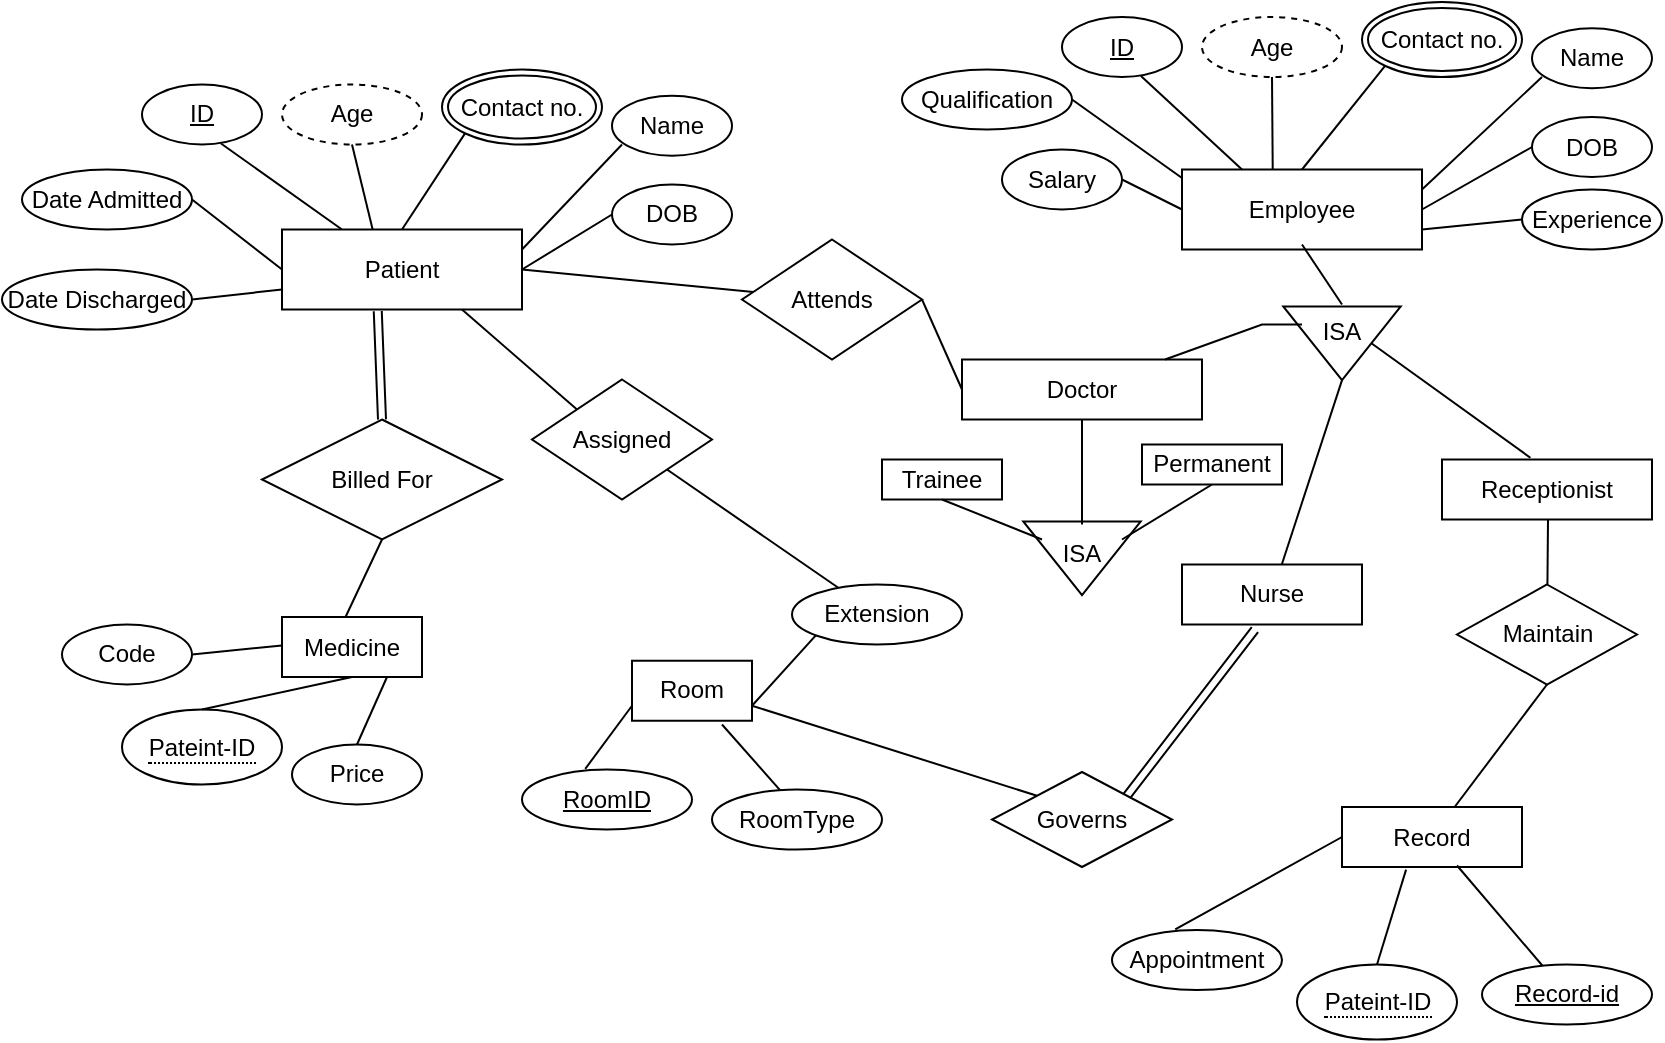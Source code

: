<mxfile version="21.1.1" type="github">
  <diagram id="R2lEEEUBdFMjLlhIrx00" name="Page-1">
    <mxGraphModel dx="1176" dy="494" grid="1" gridSize="10" guides="1" tooltips="1" connect="1" arrows="1" fold="1" page="1" pageScale="1" pageWidth="850" pageHeight="1100" math="0" shadow="0" extFonts="Permanent Marker^https://fonts.googleapis.com/css?family=Permanent+Marker">
      <root>
        <mxCell id="0" />
        <mxCell id="1" parent="0" />
        <mxCell id="MblhXW4FeHC3q5jAXZY6-1" value="Patient" style="rounded=0;whiteSpace=wrap;html=1;" vertex="1" parent="1">
          <mxGeometry x="150" y="343.75" width="120" height="40" as="geometry" />
        </mxCell>
        <mxCell id="MblhXW4FeHC3q5jAXZY6-2" value="&lt;u&gt;ID&lt;/u&gt;" style="ellipse;whiteSpace=wrap;html=1;" vertex="1" parent="1">
          <mxGeometry x="80" y="271.25" width="60" height="30" as="geometry" />
        </mxCell>
        <mxCell id="MblhXW4FeHC3q5jAXZY6-3" value="" style="endArrow=none;html=1;rounded=0;entryX=0.658;entryY=0.983;entryDx=0;entryDy=0;entryPerimeter=0;exitX=0.25;exitY=0;exitDx=0;exitDy=0;" edge="1" parent="1" source="MblhXW4FeHC3q5jAXZY6-1" target="MblhXW4FeHC3q5jAXZY6-2">
          <mxGeometry width="50" height="50" relative="1" as="geometry">
            <mxPoint x="400" y="491.25" as="sourcePoint" />
            <mxPoint x="450" y="441.25" as="targetPoint" />
          </mxGeometry>
        </mxCell>
        <mxCell id="MblhXW4FeHC3q5jAXZY6-12" value="" style="endArrow=none;html=1;rounded=0;entryX=1;entryY=0.25;entryDx=0;entryDy=0;" edge="1" parent="1" target="MblhXW4FeHC3q5jAXZY6-1">
          <mxGeometry width="50" height="50" relative="1" as="geometry">
            <mxPoint x="320" y="301.25" as="sourcePoint" />
            <mxPoint x="430" y="421.25" as="targetPoint" />
          </mxGeometry>
        </mxCell>
        <mxCell id="MblhXW4FeHC3q5jAXZY6-16" value="" style="endArrow=none;html=1;rounded=0;entryX=1;entryY=0.5;entryDx=0;entryDy=0;exitX=0;exitY=0.5;exitDx=0;exitDy=0;" edge="1" parent="1" source="MblhXW4FeHC3q5jAXZY6-76" target="MblhXW4FeHC3q5jAXZY6-1">
          <mxGeometry width="50" height="50" relative="1" as="geometry">
            <mxPoint x="318.2" y="345.898" as="sourcePoint" />
            <mxPoint x="150" y="401.75" as="targetPoint" />
          </mxGeometry>
        </mxCell>
        <mxCell id="MblhXW4FeHC3q5jAXZY6-18" value="Age" style="ellipse;whiteSpace=wrap;html=1;align=center;dashed=1;" vertex="1" parent="1">
          <mxGeometry x="150" y="271.25" width="70" height="30" as="geometry" />
        </mxCell>
        <mxCell id="MblhXW4FeHC3q5jAXZY6-19" value="" style="endArrow=none;html=1;rounded=0;exitX=0.5;exitY=1;exitDx=0;exitDy=0;entryX=0.378;entryY=0.004;entryDx=0;entryDy=0;entryPerimeter=0;" edge="1" parent="1" source="MblhXW4FeHC3q5jAXZY6-18" target="MblhXW4FeHC3q5jAXZY6-1">
          <mxGeometry width="50" height="50" relative="1" as="geometry">
            <mxPoint x="100" y="349.25" as="sourcePoint" />
            <mxPoint x="160" y="374.25" as="targetPoint" />
          </mxGeometry>
        </mxCell>
        <mxCell id="MblhXW4FeHC3q5jAXZY6-20" value="Contact no." style="ellipse;shape=doubleEllipse;margin=3;whiteSpace=wrap;html=1;align=center;" vertex="1" parent="1">
          <mxGeometry x="230" y="263.75" width="80" height="37.5" as="geometry" />
        </mxCell>
        <mxCell id="MblhXW4FeHC3q5jAXZY6-21" value="" style="endArrow=none;html=1;rounded=0;exitX=0;exitY=1;exitDx=0;exitDy=0;entryX=0.5;entryY=0;entryDx=0;entryDy=0;" edge="1" parent="1" source="MblhXW4FeHC3q5jAXZY6-20" target="MblhXW4FeHC3q5jAXZY6-1">
          <mxGeometry width="50" height="50" relative="1" as="geometry">
            <mxPoint x="195" y="311.25" as="sourcePoint" />
            <mxPoint x="210" y="341.25" as="targetPoint" />
          </mxGeometry>
        </mxCell>
        <mxCell id="MblhXW4FeHC3q5jAXZY6-25" value="" style="endArrow=none;html=1;rounded=0;entryX=0;entryY=0.5;entryDx=0;entryDy=0;exitX=1;exitY=0.5;exitDx=0;exitDy=0;" edge="1" parent="1" source="MblhXW4FeHC3q5jAXZY6-77" target="MblhXW4FeHC3q5jAXZY6-1">
          <mxGeometry width="50" height="50" relative="1" as="geometry">
            <mxPoint x="100" y="331.25" as="sourcePoint" />
            <mxPoint x="430" y="411.25" as="targetPoint" />
          </mxGeometry>
        </mxCell>
        <mxCell id="MblhXW4FeHC3q5jAXZY6-26" value="" style="endArrow=none;html=1;rounded=0;entryX=1;entryY=0.5;entryDx=0;entryDy=0;exitX=0;exitY=0.75;exitDx=0;exitDy=0;" edge="1" parent="1" source="MblhXW4FeHC3q5jAXZY6-1" target="MblhXW4FeHC3q5jAXZY6-78">
          <mxGeometry width="50" height="50" relative="1" as="geometry">
            <mxPoint x="380" y="461.25" as="sourcePoint" />
            <mxPoint x="110" y="376.25" as="targetPoint" />
          </mxGeometry>
        </mxCell>
        <mxCell id="MblhXW4FeHC3q5jAXZY6-27" value="Attends" style="rhombus;whiteSpace=wrap;html=1;" vertex="1" parent="1">
          <mxGeometry x="380" y="348.75" width="90" height="60" as="geometry" />
        </mxCell>
        <mxCell id="MblhXW4FeHC3q5jAXZY6-28" value="" style="endArrow=none;html=1;rounded=0;exitX=1;exitY=0.5;exitDx=0;exitDy=0;" edge="1" parent="1" source="MblhXW4FeHC3q5jAXZY6-1" target="MblhXW4FeHC3q5jAXZY6-27">
          <mxGeometry width="50" height="50" relative="1" as="geometry">
            <mxPoint x="380" y="461.25" as="sourcePoint" />
            <mxPoint x="430" y="411.25" as="targetPoint" />
          </mxGeometry>
        </mxCell>
        <mxCell id="MblhXW4FeHC3q5jAXZY6-55" value="Doctor" style="rounded=0;whiteSpace=wrap;html=1;" vertex="1" parent="1">
          <mxGeometry x="490" y="408.75" width="120" height="30" as="geometry" />
        </mxCell>
        <mxCell id="MblhXW4FeHC3q5jAXZY6-56" value="" style="endArrow=none;html=1;rounded=0;exitX=0;exitY=0.5;exitDx=0;exitDy=0;entryX=1;entryY=0.5;entryDx=0;entryDy=0;" edge="1" parent="1" source="MblhXW4FeHC3q5jAXZY6-55" target="MblhXW4FeHC3q5jAXZY6-27">
          <mxGeometry width="50" height="50" relative="1" as="geometry">
            <mxPoint x="430" y="461.25" as="sourcePoint" />
            <mxPoint x="480" y="411.25" as="targetPoint" />
          </mxGeometry>
        </mxCell>
        <mxCell id="MblhXW4FeHC3q5jAXZY6-58" value="" style="triangle;whiteSpace=wrap;html=1;rotation=90;" vertex="1" parent="1">
          <mxGeometry x="661.57" y="371.25" width="36.87" height="58.75" as="geometry" />
        </mxCell>
        <mxCell id="MblhXW4FeHC3q5jAXZY6-59" value="ISA" style="text;html=1;strokeColor=none;fillColor=none;align=center;verticalAlign=middle;whiteSpace=wrap;rounded=0;" vertex="1" parent="1">
          <mxGeometry x="650" y="381.25" width="60" height="27.5" as="geometry" />
        </mxCell>
        <mxCell id="MblhXW4FeHC3q5jAXZY6-75" value="Name" style="ellipse;whiteSpace=wrap;html=1;" vertex="1" parent="1">
          <mxGeometry x="315" y="276.88" width="60" height="30" as="geometry" />
        </mxCell>
        <mxCell id="MblhXW4FeHC3q5jAXZY6-76" value="DOB" style="ellipse;whiteSpace=wrap;html=1;" vertex="1" parent="1">
          <mxGeometry x="315" y="321.25" width="60" height="30" as="geometry" />
        </mxCell>
        <mxCell id="MblhXW4FeHC3q5jAXZY6-77" value="Date Admitted" style="ellipse;whiteSpace=wrap;html=1;" vertex="1" parent="1">
          <mxGeometry x="20" y="313.75" width="85" height="30" as="geometry" />
        </mxCell>
        <mxCell id="MblhXW4FeHC3q5jAXZY6-78" value="Date Discharged" style="ellipse;whiteSpace=wrap;html=1;" vertex="1" parent="1">
          <mxGeometry x="10" y="363.75" width="95" height="30" as="geometry" />
        </mxCell>
        <mxCell id="MblhXW4FeHC3q5jAXZY6-94" value="Employee" style="rounded=0;whiteSpace=wrap;html=1;" vertex="1" parent="1">
          <mxGeometry x="600" y="313.75" width="120" height="40" as="geometry" />
        </mxCell>
        <mxCell id="MblhXW4FeHC3q5jAXZY6-95" value="&lt;u&gt;ID&lt;/u&gt;" style="ellipse;whiteSpace=wrap;html=1;" vertex="1" parent="1">
          <mxGeometry x="540" y="237.5" width="60" height="30" as="geometry" />
        </mxCell>
        <mxCell id="MblhXW4FeHC3q5jAXZY6-96" value="" style="endArrow=none;html=1;rounded=0;entryX=0.658;entryY=0.983;entryDx=0;entryDy=0;entryPerimeter=0;exitX=0.25;exitY=0;exitDx=0;exitDy=0;" edge="1" source="MblhXW4FeHC3q5jAXZY6-94" target="MblhXW4FeHC3q5jAXZY6-95" parent="1">
          <mxGeometry width="50" height="50" relative="1" as="geometry">
            <mxPoint x="860" y="457.5" as="sourcePoint" />
            <mxPoint x="910" y="407.5" as="targetPoint" />
          </mxGeometry>
        </mxCell>
        <mxCell id="MblhXW4FeHC3q5jAXZY6-97" value="" style="endArrow=none;html=1;rounded=0;entryX=1;entryY=0.25;entryDx=0;entryDy=0;" edge="1" target="MblhXW4FeHC3q5jAXZY6-94" parent="1">
          <mxGeometry width="50" height="50" relative="1" as="geometry">
            <mxPoint x="780" y="267.5" as="sourcePoint" />
            <mxPoint x="890" y="387.5" as="targetPoint" />
          </mxGeometry>
        </mxCell>
        <mxCell id="MblhXW4FeHC3q5jAXZY6-98" value="" style="endArrow=none;html=1;rounded=0;entryX=1;entryY=0.5;entryDx=0;entryDy=0;exitX=0;exitY=0.5;exitDx=0;exitDy=0;" edge="1" source="MblhXW4FeHC3q5jAXZY6-106" target="MblhXW4FeHC3q5jAXZY6-94" parent="1">
          <mxGeometry width="50" height="50" relative="1" as="geometry">
            <mxPoint x="778.2" y="312.148" as="sourcePoint" />
            <mxPoint x="610" y="368" as="targetPoint" />
          </mxGeometry>
        </mxCell>
        <mxCell id="MblhXW4FeHC3q5jAXZY6-99" value="Age" style="ellipse;whiteSpace=wrap;html=1;align=center;dashed=1;" vertex="1" parent="1">
          <mxGeometry x="610" y="237.5" width="70" height="30" as="geometry" />
        </mxCell>
        <mxCell id="MblhXW4FeHC3q5jAXZY6-100" value="" style="endArrow=none;html=1;rounded=0;exitX=0.5;exitY=1;exitDx=0;exitDy=0;entryX=0.378;entryY=0.004;entryDx=0;entryDy=0;entryPerimeter=0;" edge="1" source="MblhXW4FeHC3q5jAXZY6-99" target="MblhXW4FeHC3q5jAXZY6-94" parent="1">
          <mxGeometry width="50" height="50" relative="1" as="geometry">
            <mxPoint x="560" y="315.5" as="sourcePoint" />
            <mxPoint x="620" y="340.5" as="targetPoint" />
          </mxGeometry>
        </mxCell>
        <mxCell id="MblhXW4FeHC3q5jAXZY6-101" value="Contact no." style="ellipse;shape=doubleEllipse;margin=3;whiteSpace=wrap;html=1;align=center;" vertex="1" parent="1">
          <mxGeometry x="690" y="230" width="80" height="37.5" as="geometry" />
        </mxCell>
        <mxCell id="MblhXW4FeHC3q5jAXZY6-102" value="" style="endArrow=none;html=1;rounded=0;exitX=0;exitY=1;exitDx=0;exitDy=0;entryX=0.5;entryY=0;entryDx=0;entryDy=0;" edge="1" source="MblhXW4FeHC3q5jAXZY6-101" parent="1" target="MblhXW4FeHC3q5jAXZY6-94">
          <mxGeometry width="50" height="50" relative="1" as="geometry">
            <mxPoint x="655" y="277.5" as="sourcePoint" />
            <mxPoint x="670" y="311.25" as="targetPoint" />
          </mxGeometry>
        </mxCell>
        <mxCell id="MblhXW4FeHC3q5jAXZY6-105" value="Name" style="ellipse;whiteSpace=wrap;html=1;" vertex="1" parent="1">
          <mxGeometry x="775" y="243.13" width="60" height="30" as="geometry" />
        </mxCell>
        <mxCell id="MblhXW4FeHC3q5jAXZY6-106" value="DOB" style="ellipse;whiteSpace=wrap;html=1;" vertex="1" parent="1">
          <mxGeometry x="775" y="287.5" width="60" height="30" as="geometry" />
        </mxCell>
        <mxCell id="MblhXW4FeHC3q5jAXZY6-111" value="" style="endArrow=none;html=1;rounded=0;entryX=0;entryY=0.5;entryDx=0;entryDy=0;exitX=1;exitY=0.5;exitDx=0;exitDy=0;" edge="1" parent="1" source="MblhXW4FeHC3q5jAXZY6-112">
          <mxGeometry width="50" height="50" relative="1" as="geometry">
            <mxPoint x="550" y="285" as="sourcePoint" />
            <mxPoint x="600" y="318" as="targetPoint" />
          </mxGeometry>
        </mxCell>
        <mxCell id="MblhXW4FeHC3q5jAXZY6-112" value="Qualification" style="ellipse;whiteSpace=wrap;html=1;" vertex="1" parent="1">
          <mxGeometry x="460" y="263.75" width="85" height="30" as="geometry" />
        </mxCell>
        <mxCell id="MblhXW4FeHC3q5jAXZY6-118" value="Experience" style="ellipse;whiteSpace=wrap;html=1;" vertex="1" parent="1">
          <mxGeometry x="770" y="323.75" width="70" height="30" as="geometry" />
        </mxCell>
        <mxCell id="MblhXW4FeHC3q5jAXZY6-119" value="" style="endArrow=none;html=1;rounded=0;entryX=1;entryY=0.75;entryDx=0;entryDy=0;exitX=0;exitY=0.5;exitDx=0;exitDy=0;" edge="1" parent="1" source="MblhXW4FeHC3q5jAXZY6-118" target="MblhXW4FeHC3q5jAXZY6-94">
          <mxGeometry width="50" height="50" relative="1" as="geometry">
            <mxPoint x="790" y="309.37" as="sourcePoint" />
            <mxPoint x="720" y="366.12" as="targetPoint" />
          </mxGeometry>
        </mxCell>
        <mxCell id="MblhXW4FeHC3q5jAXZY6-120" value="Salary" style="ellipse;whiteSpace=wrap;html=1;" vertex="1" parent="1">
          <mxGeometry x="510" y="303.75" width="60" height="30" as="geometry" />
        </mxCell>
        <mxCell id="MblhXW4FeHC3q5jAXZY6-121" value="" style="endArrow=none;html=1;rounded=0;entryX=1;entryY=0.5;entryDx=0;entryDy=0;exitX=0;exitY=0.5;exitDx=0;exitDy=0;" edge="1" parent="1" target="MblhXW4FeHC3q5jAXZY6-120" source="MblhXW4FeHC3q5jAXZY6-94">
          <mxGeometry width="50" height="50" relative="1" as="geometry">
            <mxPoint x="640" y="324.25" as="sourcePoint" />
            <mxPoint x="920" y="417.5" as="targetPoint" />
          </mxGeometry>
        </mxCell>
        <mxCell id="MblhXW4FeHC3q5jAXZY6-122" value="" style="endArrow=none;html=1;rounded=0;" edge="1" parent="1" source="MblhXW4FeHC3q5jAXZY6-55">
          <mxGeometry width="50" height="50" relative="1" as="geometry">
            <mxPoint x="430" y="421.25" as="sourcePoint" />
            <mxPoint x="640" y="391.25" as="targetPoint" />
            <Array as="points">
              <mxPoint x="640" y="391.25" />
              <mxPoint x="660" y="391.25" />
            </Array>
          </mxGeometry>
        </mxCell>
        <mxCell id="MblhXW4FeHC3q5jAXZY6-124" value="" style="endArrow=none;html=1;rounded=0;entryX=0.5;entryY=0;entryDx=0;entryDy=0;" edge="1" parent="1" target="MblhXW4FeHC3q5jAXZY6-59">
          <mxGeometry width="50" height="50" relative="1" as="geometry">
            <mxPoint x="660" y="351.25" as="sourcePoint" />
            <mxPoint x="930" y="427.5" as="targetPoint" />
          </mxGeometry>
        </mxCell>
        <mxCell id="MblhXW4FeHC3q5jAXZY6-125" value="" style="triangle;whiteSpace=wrap;html=1;rotation=90;" vertex="1" parent="1">
          <mxGeometry x="531.57" y="478.75" width="36.87" height="58.75" as="geometry" />
        </mxCell>
        <mxCell id="MblhXW4FeHC3q5jAXZY6-126" value="ISA" style="text;html=1;strokeColor=none;fillColor=none;align=center;verticalAlign=middle;whiteSpace=wrap;rounded=0;" vertex="1" parent="1">
          <mxGeometry x="530.0" y="491.25" width="40" height="30" as="geometry" />
        </mxCell>
        <mxCell id="MblhXW4FeHC3q5jAXZY6-127" value="" style="endArrow=none;html=1;rounded=0;entryX=0.5;entryY=0;entryDx=0;entryDy=0;exitX=0.5;exitY=1;exitDx=0;exitDy=0;" edge="1" parent="1" source="MblhXW4FeHC3q5jAXZY6-55" target="MblhXW4FeHC3q5jAXZY6-126">
          <mxGeometry width="50" height="50" relative="1" as="geometry">
            <mxPoint x="583" y="418.75" as="sourcePoint" />
            <mxPoint x="650" y="358.75" as="targetPoint" />
          </mxGeometry>
        </mxCell>
        <mxCell id="MblhXW4FeHC3q5jAXZY6-130" value="Permanent" style="rounded=0;whiteSpace=wrap;html=1;" vertex="1" parent="1">
          <mxGeometry x="580" y="451.25" width="70" height="20" as="geometry" />
        </mxCell>
        <mxCell id="MblhXW4FeHC3q5jAXZY6-131" value="Trainee" style="rounded=0;whiteSpace=wrap;html=1;" vertex="1" parent="1">
          <mxGeometry x="450" y="458.75" width="60" height="20" as="geometry" />
        </mxCell>
        <mxCell id="MblhXW4FeHC3q5jAXZY6-133" value="" style="endArrow=none;html=1;rounded=0;exitX=0.5;exitY=1;exitDx=0;exitDy=0;" edge="1" parent="1" source="MblhXW4FeHC3q5jAXZY6-131">
          <mxGeometry width="50" height="50" relative="1" as="geometry">
            <mxPoint x="410" y="428.75" as="sourcePoint" />
            <mxPoint x="530" y="498.75" as="targetPoint" />
          </mxGeometry>
        </mxCell>
        <mxCell id="MblhXW4FeHC3q5jAXZY6-135" value="" style="endArrow=none;html=1;rounded=0;exitX=0.5;exitY=1;exitDx=0;exitDy=0;" edge="1" parent="1" source="MblhXW4FeHC3q5jAXZY6-130">
          <mxGeometry width="50" height="50" relative="1" as="geometry">
            <mxPoint x="490" y="488.75" as="sourcePoint" />
            <mxPoint x="570" y="498.75" as="targetPoint" />
          </mxGeometry>
        </mxCell>
        <mxCell id="MblhXW4FeHC3q5jAXZY6-136" value="Nurse" style="rounded=0;whiteSpace=wrap;html=1;" vertex="1" parent="1">
          <mxGeometry x="600" y="511.25" width="90" height="30" as="geometry" />
        </mxCell>
        <mxCell id="MblhXW4FeHC3q5jAXZY6-138" value="" style="endArrow=none;html=1;rounded=0;entryX=1;entryY=0.5;entryDx=0;entryDy=0;" edge="1" parent="1" source="MblhXW4FeHC3q5jAXZY6-136" target="MblhXW4FeHC3q5jAXZY6-58">
          <mxGeometry width="50" height="50" relative="1" as="geometry">
            <mxPoint x="680" y="521.25" as="sourcePoint" />
            <mxPoint x="396" y="385.25" as="targetPoint" />
          </mxGeometry>
        </mxCell>
        <mxCell id="MblhXW4FeHC3q5jAXZY6-140" value="Room" style="rounded=0;whiteSpace=wrap;html=1;" vertex="1" parent="1">
          <mxGeometry x="325" y="559.37" width="60" height="30" as="geometry" />
        </mxCell>
        <mxCell id="MblhXW4FeHC3q5jAXZY6-147" value="" style="endArrow=none;html=1;rounded=0;exitX=0.404;exitY=0.022;exitDx=0;exitDy=0;exitPerimeter=0;" edge="1" parent="1" source="MblhXW4FeHC3q5jAXZY6-148">
          <mxGeometry width="50" height="50" relative="1" as="geometry">
            <mxPoint x="370" y="647.49" as="sourcePoint" />
            <mxPoint x="370" y="591.25" as="targetPoint" />
            <Array as="points">
              <mxPoint x="370" y="591.25" />
            </Array>
          </mxGeometry>
        </mxCell>
        <mxCell id="MblhXW4FeHC3q5jAXZY6-148" value="RoomType" style="ellipse;whiteSpace=wrap;html=1;" vertex="1" parent="1">
          <mxGeometry x="365" y="623.75" width="85" height="30" as="geometry" />
        </mxCell>
        <mxCell id="MblhXW4FeHC3q5jAXZY6-149" value="" style="endArrow=none;html=1;rounded=0;entryX=1;entryY=0.75;entryDx=0;entryDy=0;exitX=0.404;exitY=0.022;exitDx=0;exitDy=0;exitPerimeter=0;" edge="1" parent="1" source="MblhXW4FeHC3q5jAXZY6-150" target="MblhXW4FeHC3q5jAXZY6-140">
          <mxGeometry width="50" height="50" relative="1" as="geometry">
            <mxPoint x="475" y="659.49" as="sourcePoint" />
            <mxPoint x="460" y="601.12" as="targetPoint" />
          </mxGeometry>
        </mxCell>
        <mxCell id="MblhXW4FeHC3q5jAXZY6-150" value="Extension" style="ellipse;whiteSpace=wrap;html=1;" vertex="1" parent="1">
          <mxGeometry x="405" y="521.25" width="85" height="30" as="geometry" />
        </mxCell>
        <mxCell id="MblhXW4FeHC3q5jAXZY6-151" value="Governs" style="rhombus;whiteSpace=wrap;html=1;" vertex="1" parent="1">
          <mxGeometry x="505.01" y="615" width="90" height="47.5" as="geometry" />
        </mxCell>
        <mxCell id="MblhXW4FeHC3q5jAXZY6-152" value="" style="shape=link;html=1;rounded=0;entryX=0.405;entryY=1.085;entryDx=0;entryDy=0;exitX=1;exitY=0;exitDx=0;exitDy=0;entryPerimeter=0;" edge="1" parent="1" source="MblhXW4FeHC3q5jAXZY6-151" target="MblhXW4FeHC3q5jAXZY6-136">
          <mxGeometry width="100" relative="1" as="geometry">
            <mxPoint x="390" y="471.25" as="sourcePoint" />
            <mxPoint x="490" y="471.25" as="targetPoint" />
          </mxGeometry>
        </mxCell>
        <mxCell id="MblhXW4FeHC3q5jAXZY6-153" value="" style="endArrow=none;html=1;rounded=0;exitX=1;exitY=0.75;exitDx=0;exitDy=0;entryX=0;entryY=0;entryDx=0;entryDy=0;" edge="1" parent="1" source="MblhXW4FeHC3q5jAXZY6-140" target="MblhXW4FeHC3q5jAXZY6-151">
          <mxGeometry width="50" height="50" relative="1" as="geometry">
            <mxPoint x="470" y="501.25" as="sourcePoint" />
            <mxPoint x="520" y="451.25" as="targetPoint" />
          </mxGeometry>
        </mxCell>
        <mxCell id="MblhXW4FeHC3q5jAXZY6-155" value="&lt;u&gt;RoomID&lt;/u&gt;" style="ellipse;whiteSpace=wrap;html=1;" vertex="1" parent="1">
          <mxGeometry x="270" y="613.75" width="85" height="30" as="geometry" />
        </mxCell>
        <mxCell id="MblhXW4FeHC3q5jAXZY6-156" value="" style="endArrow=none;html=1;rounded=0;exitX=0.372;exitY=-0.01;exitDx=0;exitDy=0;exitPerimeter=0;entryX=0;entryY=0.75;entryDx=0;entryDy=0;" edge="1" parent="1" source="MblhXW4FeHC3q5jAXZY6-155" target="MblhXW4FeHC3q5jAXZY6-140">
          <mxGeometry width="50" height="50" relative="1" as="geometry">
            <mxPoint x="470" y="501.25" as="sourcePoint" />
            <mxPoint x="520" y="451.25" as="targetPoint" />
          </mxGeometry>
        </mxCell>
        <mxCell id="MblhXW4FeHC3q5jAXZY6-157" value="Billed For" style="shape=rhombus;perimeter=rhombusPerimeter;whiteSpace=wrap;html=1;align=center;" vertex="1" parent="1">
          <mxGeometry x="140" y="438.75" width="120" height="60" as="geometry" />
        </mxCell>
        <mxCell id="MblhXW4FeHC3q5jAXZY6-160" value="" style="endArrow=none;html=1;rounded=0;entryX=0.5;entryY=1;entryDx=0;entryDy=0;" edge="1" parent="1" target="MblhXW4FeHC3q5jAXZY6-157">
          <mxGeometry relative="1" as="geometry">
            <mxPoint x="180" y="541.25" as="sourcePoint" />
            <mxPoint x="570" y="481.25" as="targetPoint" />
          </mxGeometry>
        </mxCell>
        <mxCell id="MblhXW4FeHC3q5jAXZY6-161" value="Medicine" style="rounded=0;whiteSpace=wrap;html=1;" vertex="1" parent="1">
          <mxGeometry x="150" y="537.5" width="70" height="30" as="geometry" />
        </mxCell>
        <mxCell id="MblhXW4FeHC3q5jAXZY6-162" value="" style="endArrow=none;html=1;rounded=0;entryX=1;entryY=0.5;entryDx=0;entryDy=0;exitX=0;exitY=0.75;exitDx=0;exitDy=0;" edge="1" parent="1" target="MblhXW4FeHC3q5jAXZY6-163">
          <mxGeometry width="50" height="50" relative="1" as="geometry">
            <mxPoint x="150" y="551.75" as="sourcePoint" />
            <mxPoint x="110" y="553.75" as="targetPoint" />
          </mxGeometry>
        </mxCell>
        <mxCell id="MblhXW4FeHC3q5jAXZY6-163" value="Code" style="ellipse;whiteSpace=wrap;html=1;" vertex="1" parent="1">
          <mxGeometry x="40" y="541.25" width="65" height="30" as="geometry" />
        </mxCell>
        <mxCell id="MblhXW4FeHC3q5jAXZY6-164" value="&lt;span style=&quot;border-bottom: 1px dotted&quot;&gt;Pateint-ID&lt;/span&gt;" style="ellipse;whiteSpace=wrap;html=1;align=center;" vertex="1" parent="1">
          <mxGeometry x="70" y="583.75" width="80" height="37.5" as="geometry" />
        </mxCell>
        <mxCell id="MblhXW4FeHC3q5jAXZY6-165" value="" style="endArrow=none;html=1;rounded=0;entryX=0.5;entryY=1;entryDx=0;entryDy=0;exitX=0.5;exitY=0;exitDx=0;exitDy=0;" edge="1" parent="1" source="MblhXW4FeHC3q5jAXZY6-164" target="MblhXW4FeHC3q5jAXZY6-161">
          <mxGeometry width="50" height="50" relative="1" as="geometry">
            <mxPoint x="470" y="501.25" as="sourcePoint" />
            <mxPoint x="520" y="451.25" as="targetPoint" />
          </mxGeometry>
        </mxCell>
        <mxCell id="MblhXW4FeHC3q5jAXZY6-166" value="Price" style="ellipse;whiteSpace=wrap;html=1;" vertex="1" parent="1">
          <mxGeometry x="155" y="601.25" width="65" height="30" as="geometry" />
        </mxCell>
        <mxCell id="MblhXW4FeHC3q5jAXZY6-167" value="" style="endArrow=none;html=1;rounded=0;exitX=0.5;exitY=0;exitDx=0;exitDy=0;entryX=0.75;entryY=1;entryDx=0;entryDy=0;" edge="1" parent="1" source="MblhXW4FeHC3q5jAXZY6-166" target="MblhXW4FeHC3q5jAXZY6-161">
          <mxGeometry width="50" height="50" relative="1" as="geometry">
            <mxPoint x="470" y="501.25" as="sourcePoint" />
            <mxPoint x="520" y="451.25" as="targetPoint" />
          </mxGeometry>
        </mxCell>
        <mxCell id="MblhXW4FeHC3q5jAXZY6-170" value="" style="shape=link;html=1;rounded=0;entryX=0.399;entryY=1.02;entryDx=0;entryDy=0;exitX=0.5;exitY=0;exitDx=0;exitDy=0;entryPerimeter=0;" edge="1" parent="1" source="MblhXW4FeHC3q5jAXZY6-157" target="MblhXW4FeHC3q5jAXZY6-1">
          <mxGeometry width="100" relative="1" as="geometry">
            <mxPoint x="583" y="637.25" as="sourcePoint" />
            <mxPoint x="630" y="590.25" as="targetPoint" />
          </mxGeometry>
        </mxCell>
        <mxCell id="MblhXW4FeHC3q5jAXZY6-171" value="Assigned" style="rhombus;whiteSpace=wrap;html=1;" vertex="1" parent="1">
          <mxGeometry x="275" y="418.75" width="90" height="60" as="geometry" />
        </mxCell>
        <mxCell id="MblhXW4FeHC3q5jAXZY6-172" value="" style="endArrow=none;html=1;rounded=0;exitX=0.75;exitY=1;exitDx=0;exitDy=0;entryX=0;entryY=0;entryDx=0;entryDy=0;" edge="1" parent="1" target="MblhXW4FeHC3q5jAXZY6-171" source="MblhXW4FeHC3q5jAXZY6-1">
          <mxGeometry width="50" height="50" relative="1" as="geometry">
            <mxPoint x="226.25" y="381.25" as="sourcePoint" />
            <mxPoint x="290" y="431.25" as="targetPoint" />
          </mxGeometry>
        </mxCell>
        <mxCell id="MblhXW4FeHC3q5jAXZY6-173" value="" style="endArrow=none;html=1;rounded=0;entryX=1;entryY=1;entryDx=0;entryDy=0;" edge="1" parent="1" source="MblhXW4FeHC3q5jAXZY6-150" target="MblhXW4FeHC3q5jAXZY6-171">
          <mxGeometry width="50" height="50" relative="1" as="geometry">
            <mxPoint x="250" y="394.25" as="sourcePoint" />
            <mxPoint x="308" y="444.25" as="targetPoint" />
          </mxGeometry>
        </mxCell>
        <mxCell id="MblhXW4FeHC3q5jAXZY6-174" value="Receptionist" style="rounded=0;whiteSpace=wrap;html=1;" vertex="1" parent="1">
          <mxGeometry x="730" y="458.75" width="105" height="30" as="geometry" />
        </mxCell>
        <mxCell id="MblhXW4FeHC3q5jAXZY6-175" value="" style="endArrow=none;html=1;rounded=0;exitX=0.421;exitY=-0.029;exitDx=0;exitDy=0;entryX=0.5;entryY=0;entryDx=0;entryDy=0;exitPerimeter=0;" edge="1" parent="1" source="MblhXW4FeHC3q5jAXZY6-174" target="MblhXW4FeHC3q5jAXZY6-58">
          <mxGeometry width="50" height="50" relative="1" as="geometry">
            <mxPoint x="470" y="501.25" as="sourcePoint" />
            <mxPoint x="520" y="451.25" as="targetPoint" />
          </mxGeometry>
        </mxCell>
        <mxCell id="MblhXW4FeHC3q5jAXZY6-176" value="Maintain" style="rhombus;whiteSpace=wrap;html=1;" vertex="1" parent="1">
          <mxGeometry x="737.5" y="521.25" width="90" height="50" as="geometry" />
        </mxCell>
        <mxCell id="MblhXW4FeHC3q5jAXZY6-177" value="" style="endArrow=none;html=1;rounded=0;" edge="1" parent="1" target="MblhXW4FeHC3q5jAXZY6-176">
          <mxGeometry width="50" height="50" relative="1" as="geometry">
            <mxPoint x="783" y="488.75" as="sourcePoint" />
            <mxPoint x="787.5" y="597.98" as="targetPoint" />
          </mxGeometry>
        </mxCell>
        <mxCell id="MblhXW4FeHC3q5jAXZY6-178" value="Record" style="rounded=0;whiteSpace=wrap;html=1;" vertex="1" parent="1">
          <mxGeometry x="680" y="632.5" width="90" height="30" as="geometry" />
        </mxCell>
        <mxCell id="MblhXW4FeHC3q5jAXZY6-179" value="" style="endArrow=none;html=1;rounded=0;entryX=0.5;entryY=1;entryDx=0;entryDy=0;" edge="1" parent="1" source="MblhXW4FeHC3q5jAXZY6-178" target="MblhXW4FeHC3q5jAXZY6-176">
          <mxGeometry width="50" height="50" relative="1" as="geometry">
            <mxPoint x="817.5" y="645.37" as="sourcePoint" />
            <mxPoint x="800" y="559.37" as="targetPoint" />
          </mxGeometry>
        </mxCell>
        <mxCell id="MblhXW4FeHC3q5jAXZY6-180" value="Appointment" style="ellipse;whiteSpace=wrap;html=1;" vertex="1" parent="1">
          <mxGeometry x="565" y="694" width="85" height="30" as="geometry" />
        </mxCell>
        <mxCell id="MblhXW4FeHC3q5jAXZY6-181" value="" style="endArrow=none;html=1;rounded=0;exitX=0.372;exitY=-0.01;exitDx=0;exitDy=0;exitPerimeter=0;entryX=0;entryY=0.5;entryDx=0;entryDy=0;" edge="1" parent="1" source="MblhXW4FeHC3q5jAXZY6-180" target="MblhXW4FeHC3q5jAXZY6-178">
          <mxGeometry width="50" height="50" relative="1" as="geometry">
            <mxPoint x="837.5" y="581.5" as="sourcePoint" />
            <mxPoint x="692.5" y="662.5" as="targetPoint" />
          </mxGeometry>
        </mxCell>
        <mxCell id="MblhXW4FeHC3q5jAXZY6-182" value="&lt;span style=&quot;border-bottom: 1px dotted&quot;&gt;Pateint-ID&lt;/span&gt;" style="ellipse;whiteSpace=wrap;html=1;align=center;" vertex="1" parent="1">
          <mxGeometry x="657.5" y="711.25" width="80" height="37.5" as="geometry" />
        </mxCell>
        <mxCell id="MblhXW4FeHC3q5jAXZY6-183" value="" style="endArrow=none;html=1;rounded=0;entryX=0.356;entryY=1.044;entryDx=0;entryDy=0;exitX=0.5;exitY=0;exitDx=0;exitDy=0;entryPerimeter=0;" edge="1" parent="1" source="MblhXW4FeHC3q5jAXZY6-182" target="MblhXW4FeHC3q5jAXZY6-178">
          <mxGeometry width="50" height="50" relative="1" as="geometry">
            <mxPoint x="1061.57" y="617.21" as="sourcePoint" />
            <mxPoint x="724.55" y="653.75" as="targetPoint" />
          </mxGeometry>
        </mxCell>
        <mxCell id="MblhXW4FeHC3q5jAXZY6-185" value="&lt;u&gt;Record-id&lt;/u&gt;" style="ellipse;whiteSpace=wrap;html=1;" vertex="1" parent="1">
          <mxGeometry x="750" y="711.25" width="85" height="30" as="geometry" />
        </mxCell>
        <mxCell id="MblhXW4FeHC3q5jAXZY6-186" value="" style="endArrow=none;html=1;rounded=0;entryX=1;entryY=1;entryDx=0;entryDy=0;" edge="1" parent="1" source="MblhXW4FeHC3q5jAXZY6-185">
          <mxGeometry width="50" height="50" relative="1" as="geometry">
            <mxPoint x="644.5" y="591.75" as="sourcePoint" />
            <mxPoint x="737.5" y="661.75" as="targetPoint" />
          </mxGeometry>
        </mxCell>
      </root>
    </mxGraphModel>
  </diagram>
</mxfile>
